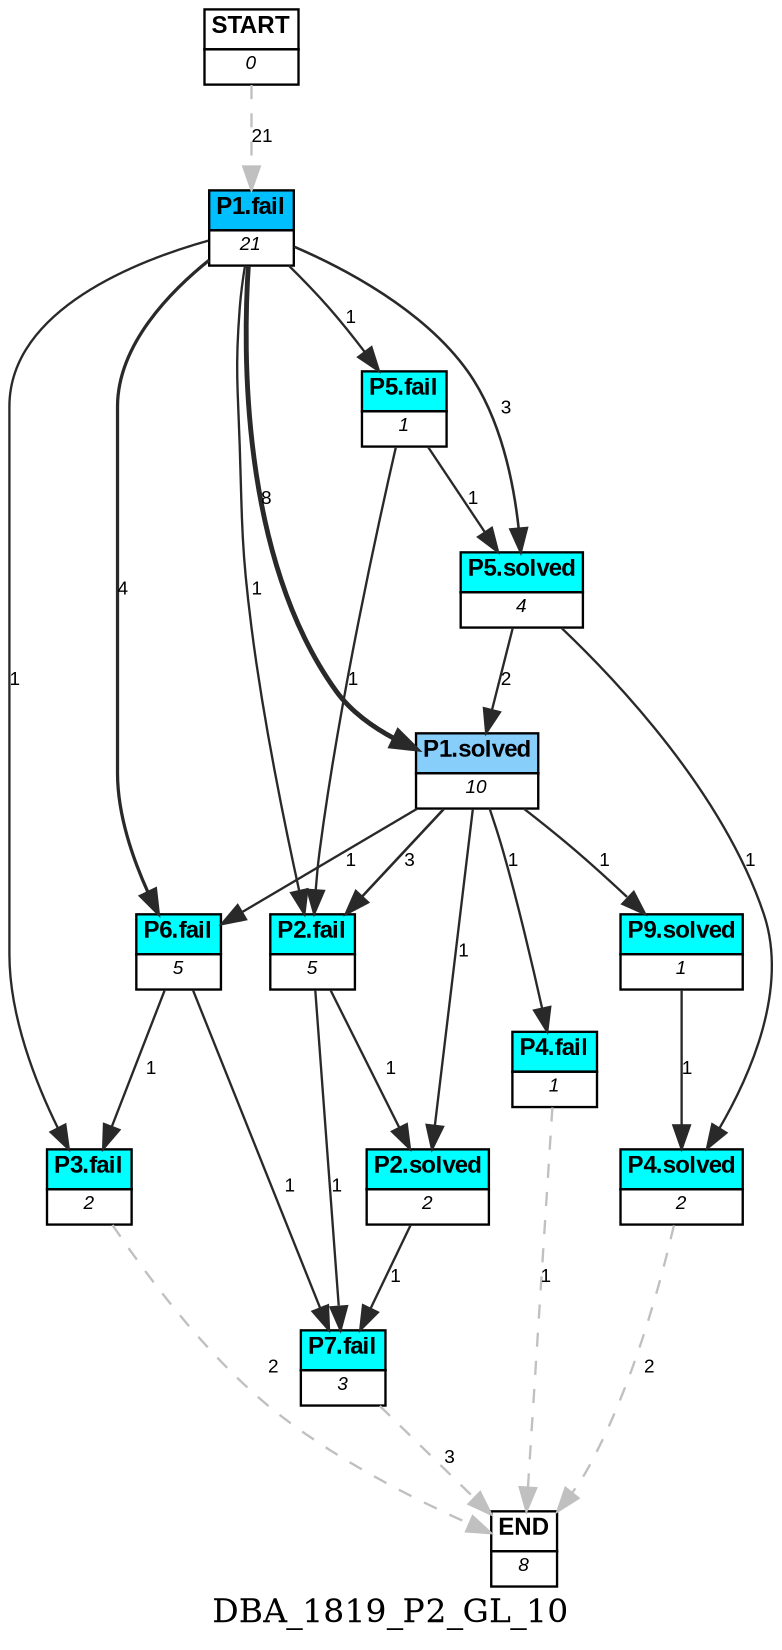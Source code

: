 digraph DBA_1819_P2_GL_10 {
	label=DBA_1819_P2_GL_10;
	dpi = 150
	size="16,11!";
	margin = 0;
"START" [shape=plain, label=<<table border="0" cellborder="1" cellspacing="0"><tr><td bgcolor="white"><FONT face="Arial" POINT-SIZE="10"><b>START</b></FONT></td></tr><tr><td bgcolor="white"><FONT face="Arial" POINT-SIZE="8"><i>0</i></FONT></td></tr></table>>]

"P1.fail" [shape=plain, label=<<table border="0" cellborder="1" cellspacing="0"><tr><td bgcolor="deepskyblue"><FONT face="Arial" POINT-SIZE="10"><b>P1.fail</b></FONT></td></tr><tr><td bgcolor="white"><FONT face="Arial" POINT-SIZE="8"><i>21</i></FONT></td></tr></table>>]

"P6.fail" [shape=plain, label=<<table border="0" cellborder="1" cellspacing="0"><tr><td bgcolor="aqua"><FONT face="Arial" POINT-SIZE="10"><b>P6.fail</b></FONT></td></tr><tr><td bgcolor="white"><FONT face="Arial" POINT-SIZE="8"><i>5</i></FONT></td></tr></table>>]

"P1.solved" [shape=plain, label=<<table border="0" cellborder="1" cellspacing="0"><tr><td bgcolor="lightskyblue"><FONT face="Arial" POINT-SIZE="10"><b>P1.solved</b></FONT></td></tr><tr><td bgcolor="white"><FONT face="Arial" POINT-SIZE="8"><i>10</i></FONT></td></tr></table>>]

"P4.fail" [shape=plain, label=<<table border="0" cellborder="1" cellspacing="0"><tr><td bgcolor="aqua"><FONT face="Arial" POINT-SIZE="10"><b>P4.fail</b></FONT></td></tr><tr><td bgcolor="white"><FONT face="Arial" POINT-SIZE="8"><i>1</i></FONT></td></tr></table>>]

"P2.fail" [shape=plain, label=<<table border="0" cellborder="1" cellspacing="0"><tr><td bgcolor="aqua"><FONT face="Arial" POINT-SIZE="10"><b>P2.fail</b></FONT></td></tr><tr><td bgcolor="white"><FONT face="Arial" POINT-SIZE="8"><i>5</i></FONT></td></tr></table>>]

"P7.fail" [shape=plain, label=<<table border="0" cellborder="1" cellspacing="0"><tr><td bgcolor="aqua"><FONT face="Arial" POINT-SIZE="10"><b>P7.fail</b></FONT></td></tr><tr><td bgcolor="white"><FONT face="Arial" POINT-SIZE="8"><i>3</i></FONT></td></tr></table>>]

"P3.fail" [shape=plain, label=<<table border="0" cellborder="1" cellspacing="0"><tr><td bgcolor="aqua"><FONT face="Arial" POINT-SIZE="10"><b>P3.fail</b></FONT></td></tr><tr><td bgcolor="white"><FONT face="Arial" POINT-SIZE="8"><i>2</i></FONT></td></tr></table>>]

"P5.fail" [shape=plain, label=<<table border="0" cellborder="1" cellspacing="0"><tr><td bgcolor="aqua"><FONT face="Arial" POINT-SIZE="10"><b>P5.fail</b></FONT></td></tr><tr><td bgcolor="white"><FONT face="Arial" POINT-SIZE="8"><i>1</i></FONT></td></tr></table>>]

"P5.solved" [shape=plain, label=<<table border="0" cellborder="1" cellspacing="0"><tr><td bgcolor="aqua"><FONT face="Arial" POINT-SIZE="10"><b>P5.solved</b></FONT></td></tr><tr><td bgcolor="white"><FONT face="Arial" POINT-SIZE="8"><i>4</i></FONT></td></tr></table>>]

"P9.solved" [shape=plain, label=<<table border="0" cellborder="1" cellspacing="0"><tr><td bgcolor="aqua"><FONT face="Arial" POINT-SIZE="10"><b>P9.solved</b></FONT></td></tr><tr><td bgcolor="white"><FONT face="Arial" POINT-SIZE="8"><i>1</i></FONT></td></tr></table>>]

"P4.solved" [shape=plain, label=<<table border="0" cellborder="1" cellspacing="0"><tr><td bgcolor="aqua"><FONT face="Arial" POINT-SIZE="10"><b>P4.solved</b></FONT></td></tr><tr><td bgcolor="white"><FONT face="Arial" POINT-SIZE="8"><i>2</i></FONT></td></tr></table>>]

"P2.solved" [shape=plain, label=<<table border="0" cellborder="1" cellspacing="0"><tr><td bgcolor="aqua"><FONT face="Arial" POINT-SIZE="10"><b>P2.solved</b></FONT></td></tr><tr><td bgcolor="white"><FONT face="Arial" POINT-SIZE="8"><i>2</i></FONT></td></tr></table>>]

"END" [shape=plain, label=<<table border="0" cellborder="1" cellspacing="0"><tr><td bgcolor="white"><FONT face="Arial" POINT-SIZE="10"><b>END</b></FONT></td></tr><tr><td bgcolor="white"><FONT face="Arial" POINT-SIZE="8"><i>8</i></FONT></td></tr></table>>]

"START" -> "P1.fail" [ style = dashed color=grey label ="21" labelfloat=false fontname="Arial" fontsize=8]

"P1.fail" -> "P6.fail" [ color=grey16 penwidth = "1.38629436111989"label ="4" labelfloat=false fontname="Arial" fontsize=8]

"P1.fail" -> "P1.solved" [ color=grey16 penwidth = "2.07944154167984"label ="8" labelfloat=false fontname="Arial" fontsize=8]

"P1.fail" -> "P2.fail" [ color=grey16 penwidth = "1"label ="1" labelfloat=false fontname="Arial" fontsize=8]

"P1.fail" -> "P3.fail" [ color=grey16 penwidth = "1"label ="1" labelfloat=false fontname="Arial" fontsize=8]

"P1.fail" -> "P5.fail" [ color=grey16 penwidth = "1"label ="1" labelfloat=false fontname="Arial" fontsize=8]

"P1.fail" -> "P5.solved" [ color=grey16 penwidth = "1.09861228866811"label ="3" labelfloat=false fontname="Arial" fontsize=8]

"P6.fail" -> "P7.fail" [ color=grey16 penwidth = "1"label ="1" labelfloat=false fontname="Arial" fontsize=8]

"P6.fail" -> "P3.fail" [ color=grey16 penwidth = "1"label ="1" labelfloat=false fontname="Arial" fontsize=8]

"P1.solved" -> "P6.fail" [ color=grey16 penwidth = "1"label ="1" labelfloat=false fontname="Arial" fontsize=8]

"P1.solved" -> "P4.fail" [ color=grey16 penwidth = "1"label ="1" labelfloat=false fontname="Arial" fontsize=8]

"P1.solved" -> "P2.fail" [ color=grey16 penwidth = "1.09861228866811"label ="3" labelfloat=false fontname="Arial" fontsize=8]

"P1.solved" -> "P9.solved" [ color=grey16 penwidth = "1"label ="1" labelfloat=false fontname="Arial" fontsize=8]

"P1.solved" -> "P2.solved" [ color=grey16 penwidth = "1"label ="1" labelfloat=false fontname="Arial" fontsize=8]

"P4.fail" -> "END" [ style = dashed color=grey label ="1" labelfloat=false fontname="Arial" fontsize=8]

"P2.fail" -> "P7.fail" [ color=grey16 penwidth = "1"label ="1" labelfloat=false fontname="Arial" fontsize=8]

"P2.fail" -> "P2.solved" [ color=grey16 penwidth = "1"label ="1" labelfloat=false fontname="Arial" fontsize=8]

"P7.fail" -> "END" [ style = dashed color=grey label ="3" labelfloat=false fontname="Arial" fontsize=8]

"P3.fail" -> "END" [ style = dashed color=grey label ="2" labelfloat=false fontname="Arial" fontsize=8]

"P5.fail" -> "P2.fail" [ color=grey16 penwidth = "1"label ="1" labelfloat=false fontname="Arial" fontsize=8]

"P5.fail" -> "P5.solved" [ color=grey16 penwidth = "1"label ="1" labelfloat=false fontname="Arial" fontsize=8]

"P5.solved" -> "P1.solved" [ color=grey16 penwidth = "1"label ="2" labelfloat=false fontname="Arial" fontsize=8]

"P5.solved" -> "P4.solved" [ color=grey16 penwidth = "1"label ="1" labelfloat=false fontname="Arial" fontsize=8]

"P9.solved" -> "P4.solved" [ color=grey16 penwidth = "1"label ="1" labelfloat=false fontname="Arial" fontsize=8]

"P4.solved" -> "END" [ style = dashed color=grey label ="2" labelfloat=false fontname="Arial" fontsize=8]

"P2.solved" -> "P7.fail" [ color=grey16 penwidth = "1"label ="1" labelfloat=false fontname="Arial" fontsize=8]

}
